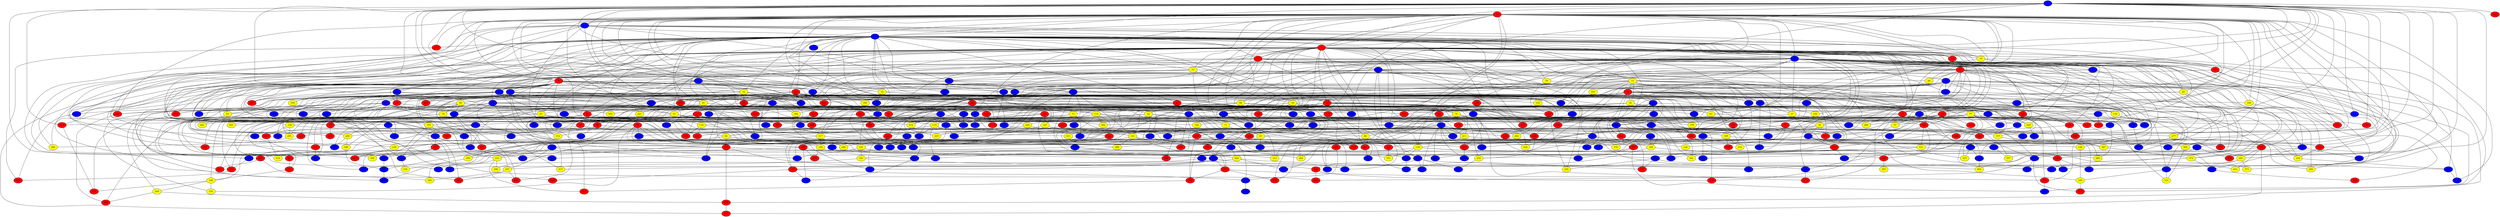 graph {
0 [style = filled fillcolor = blue];
1 [style = filled fillcolor = red];
2 [style = filled fillcolor = blue];
3 [style = filled fillcolor = blue];
4 [style = filled fillcolor = red];
5 [style = filled fillcolor = red];
6 [style = filled fillcolor = blue];
7 [style = filled fillcolor = red];
8 [style = filled fillcolor = red];
9 [style = filled fillcolor = blue];
10 [style = filled fillcolor = yellow];
11 [style = filled fillcolor = yellow];
12 [style = filled fillcolor = blue];
13 [style = filled fillcolor = blue];
14 [style = filled fillcolor = red];
15 [style = filled fillcolor = yellow];
16 [style = filled fillcolor = yellow];
17 [style = filled fillcolor = blue];
18 [style = filled fillcolor = red];
19 [style = filled fillcolor = red];
20 [style = filled fillcolor = red];
21 [style = filled fillcolor = red];
22 [style = filled fillcolor = yellow];
23 [style = filled fillcolor = blue];
24 [style = filled fillcolor = blue];
25 [style = filled fillcolor = blue];
26 [style = filled fillcolor = blue];
27 [style = filled fillcolor = red];
28 [style = filled fillcolor = yellow];
29 [style = filled fillcolor = yellow];
30 [style = filled fillcolor = blue];
31 [style = filled fillcolor = blue];
32 [style = filled fillcolor = yellow];
33 [style = filled fillcolor = blue];
34 [style = filled fillcolor = blue];
35 [style = filled fillcolor = yellow];
36 [style = filled fillcolor = yellow];
37 [style = filled fillcolor = yellow];
38 [style = filled fillcolor = blue];
39 [style = filled fillcolor = blue];
40 [style = filled fillcolor = blue];
41 [style = filled fillcolor = yellow];
42 [style = filled fillcolor = blue];
43 [style = filled fillcolor = blue];
44 [style = filled fillcolor = blue];
45 [style = filled fillcolor = yellow];
46 [style = filled fillcolor = blue];
47 [style = filled fillcolor = blue];
48 [style = filled fillcolor = red];
49 [style = filled fillcolor = blue];
50 [style = filled fillcolor = blue];
51 [style = filled fillcolor = yellow];
52 [style = filled fillcolor = yellow];
53 [style = filled fillcolor = blue];
54 [style = filled fillcolor = red];
55 [style = filled fillcolor = blue];
56 [style = filled fillcolor = blue];
57 [style = filled fillcolor = yellow];
58 [style = filled fillcolor = blue];
59 [style = filled fillcolor = red];
60 [style = filled fillcolor = red];
61 [style = filled fillcolor = yellow];
62 [style = filled fillcolor = red];
63 [style = filled fillcolor = yellow];
64 [style = filled fillcolor = yellow];
65 [style = filled fillcolor = blue];
66 [style = filled fillcolor = yellow];
67 [style = filled fillcolor = red];
68 [style = filled fillcolor = red];
69 [style = filled fillcolor = red];
70 [style = filled fillcolor = yellow];
71 [style = filled fillcolor = yellow];
72 [style = filled fillcolor = blue];
73 [style = filled fillcolor = yellow];
74 [style = filled fillcolor = red];
75 [style = filled fillcolor = red];
76 [style = filled fillcolor = red];
77 [style = filled fillcolor = yellow];
78 [style = filled fillcolor = yellow];
79 [style = filled fillcolor = yellow];
80 [style = filled fillcolor = red];
81 [style = filled fillcolor = blue];
82 [style = filled fillcolor = blue];
83 [style = filled fillcolor = yellow];
84 [style = filled fillcolor = blue];
85 [style = filled fillcolor = red];
86 [style = filled fillcolor = yellow];
87 [style = filled fillcolor = blue];
88 [style = filled fillcolor = blue];
89 [style = filled fillcolor = red];
90 [style = filled fillcolor = blue];
91 [style = filled fillcolor = red];
92 [style = filled fillcolor = red];
93 [style = filled fillcolor = yellow];
94 [style = filled fillcolor = blue];
95 [style = filled fillcolor = blue];
96 [style = filled fillcolor = blue];
97 [style = filled fillcolor = blue];
98 [style = filled fillcolor = blue];
99 [style = filled fillcolor = red];
100 [style = filled fillcolor = blue];
101 [style = filled fillcolor = blue];
102 [style = filled fillcolor = red];
103 [style = filled fillcolor = red];
104 [style = filled fillcolor = blue];
105 [style = filled fillcolor = blue];
106 [style = filled fillcolor = red];
107 [style = filled fillcolor = yellow];
108 [style = filled fillcolor = blue];
109 [style = filled fillcolor = blue];
110 [style = filled fillcolor = blue];
111 [style = filled fillcolor = blue];
112 [style = filled fillcolor = red];
113 [style = filled fillcolor = red];
114 [style = filled fillcolor = yellow];
115 [style = filled fillcolor = red];
116 [style = filled fillcolor = yellow];
117 [style = filled fillcolor = yellow];
118 [style = filled fillcolor = yellow];
119 [style = filled fillcolor = yellow];
120 [style = filled fillcolor = red];
121 [style = filled fillcolor = yellow];
122 [style = filled fillcolor = red];
123 [style = filled fillcolor = blue];
124 [style = filled fillcolor = blue];
125 [style = filled fillcolor = blue];
126 [style = filled fillcolor = yellow];
127 [style = filled fillcolor = blue];
128 [style = filled fillcolor = yellow];
129 [style = filled fillcolor = yellow];
130 [style = filled fillcolor = yellow];
131 [style = filled fillcolor = blue];
132 [style = filled fillcolor = blue];
133 [style = filled fillcolor = red];
134 [style = filled fillcolor = blue];
135 [style = filled fillcolor = blue];
136 [style = filled fillcolor = yellow];
137 [style = filled fillcolor = yellow];
138 [style = filled fillcolor = blue];
139 [style = filled fillcolor = red];
140 [style = filled fillcolor = blue];
141 [style = filled fillcolor = yellow];
142 [style = filled fillcolor = red];
143 [style = filled fillcolor = yellow];
144 [style = filled fillcolor = blue];
145 [style = filled fillcolor = red];
146 [style = filled fillcolor = blue];
147 [style = filled fillcolor = blue];
148 [style = filled fillcolor = red];
149 [style = filled fillcolor = red];
150 [style = filled fillcolor = red];
151 [style = filled fillcolor = red];
152 [style = filled fillcolor = red];
153 [style = filled fillcolor = red];
154 [style = filled fillcolor = blue];
155 [style = filled fillcolor = yellow];
156 [style = filled fillcolor = blue];
157 [style = filled fillcolor = red];
158 [style = filled fillcolor = yellow];
159 [style = filled fillcolor = red];
160 [style = filled fillcolor = blue];
161 [style = filled fillcolor = blue];
162 [style = filled fillcolor = blue];
163 [style = filled fillcolor = red];
164 [style = filled fillcolor = yellow];
165 [style = filled fillcolor = yellow];
166 [style = filled fillcolor = yellow];
167 [style = filled fillcolor = red];
168 [style = filled fillcolor = blue];
169 [style = filled fillcolor = yellow];
170 [style = filled fillcolor = blue];
171 [style = filled fillcolor = blue];
172 [style = filled fillcolor = blue];
173 [style = filled fillcolor = blue];
174 [style = filled fillcolor = blue];
175 [style = filled fillcolor = red];
176 [style = filled fillcolor = blue];
177 [style = filled fillcolor = blue];
178 [style = filled fillcolor = red];
179 [style = filled fillcolor = blue];
180 [style = filled fillcolor = red];
181 [style = filled fillcolor = red];
182 [style = filled fillcolor = blue];
183 [style = filled fillcolor = red];
184 [style = filled fillcolor = red];
185 [style = filled fillcolor = yellow];
186 [style = filled fillcolor = blue];
187 [style = filled fillcolor = blue];
188 [style = filled fillcolor = blue];
189 [style = filled fillcolor = red];
190 [style = filled fillcolor = blue];
191 [style = filled fillcolor = yellow];
192 [style = filled fillcolor = red];
193 [style = filled fillcolor = yellow];
194 [style = filled fillcolor = blue];
195 [style = filled fillcolor = blue];
196 [style = filled fillcolor = blue];
197 [style = filled fillcolor = yellow];
198 [style = filled fillcolor = red];
199 [style = filled fillcolor = blue];
200 [style = filled fillcolor = yellow];
201 [style = filled fillcolor = blue];
202 [style = filled fillcolor = blue];
203 [style = filled fillcolor = red];
204 [style = filled fillcolor = yellow];
205 [style = filled fillcolor = blue];
206 [style = filled fillcolor = red];
207 [style = filled fillcolor = yellow];
208 [style = filled fillcolor = red];
209 [style = filled fillcolor = blue];
210 [style = filled fillcolor = red];
211 [style = filled fillcolor = yellow];
212 [style = filled fillcolor = yellow];
213 [style = filled fillcolor = red];
214 [style = filled fillcolor = red];
215 [style = filled fillcolor = red];
216 [style = filled fillcolor = red];
217 [style = filled fillcolor = red];
218 [style = filled fillcolor = blue];
219 [style = filled fillcolor = blue];
220 [style = filled fillcolor = red];
221 [style = filled fillcolor = yellow];
222 [style = filled fillcolor = red];
223 [style = filled fillcolor = blue];
224 [style = filled fillcolor = blue];
225 [style = filled fillcolor = yellow];
226 [style = filled fillcolor = yellow];
227 [style = filled fillcolor = blue];
228 [style = filled fillcolor = red];
229 [style = filled fillcolor = red];
230 [style = filled fillcolor = red];
231 [style = filled fillcolor = blue];
232 [style = filled fillcolor = yellow];
233 [style = filled fillcolor = yellow];
234 [style = filled fillcolor = red];
235 [style = filled fillcolor = blue];
236 [style = filled fillcolor = blue];
237 [style = filled fillcolor = blue];
238 [style = filled fillcolor = yellow];
239 [style = filled fillcolor = yellow];
240 [style = filled fillcolor = red];
241 [style = filled fillcolor = yellow];
242 [style = filled fillcolor = yellow];
243 [style = filled fillcolor = red];
244 [style = filled fillcolor = blue];
245 [style = filled fillcolor = blue];
246 [style = filled fillcolor = red];
247 [style = filled fillcolor = blue];
248 [style = filled fillcolor = yellow];
249 [style = filled fillcolor = blue];
250 [style = filled fillcolor = blue];
251 [style = filled fillcolor = blue];
252 [style = filled fillcolor = red];
253 [style = filled fillcolor = yellow];
254 [style = filled fillcolor = red];
255 [style = filled fillcolor = blue];
256 [style = filled fillcolor = red];
257 [style = filled fillcolor = red];
258 [style = filled fillcolor = yellow];
259 [style = filled fillcolor = blue];
260 [style = filled fillcolor = red];
261 [style = filled fillcolor = blue];
262 [style = filled fillcolor = yellow];
263 [style = filled fillcolor = blue];
264 [style = filled fillcolor = yellow];
265 [style = filled fillcolor = red];
266 [style = filled fillcolor = yellow];
267 [style = filled fillcolor = red];
268 [style = filled fillcolor = blue];
269 [style = filled fillcolor = yellow];
270 [style = filled fillcolor = blue];
271 [style = filled fillcolor = blue];
272 [style = filled fillcolor = red];
273 [style = filled fillcolor = red];
274 [style = filled fillcolor = blue];
275 [style = filled fillcolor = red];
276 [style = filled fillcolor = blue];
277 [style = filled fillcolor = yellow];
278 [style = filled fillcolor = red];
279 [style = filled fillcolor = red];
280 [style = filled fillcolor = blue];
281 [style = filled fillcolor = blue];
282 [style = filled fillcolor = blue];
283 [style = filled fillcolor = red];
284 [style = filled fillcolor = blue];
285 [style = filled fillcolor = blue];
286 [style = filled fillcolor = blue];
287 [style = filled fillcolor = red];
288 [style = filled fillcolor = yellow];
289 [style = filled fillcolor = blue];
290 [style = filled fillcolor = yellow];
291 [style = filled fillcolor = red];
292 [style = filled fillcolor = blue];
293 [style = filled fillcolor = red];
294 [style = filled fillcolor = blue];
295 [style = filled fillcolor = yellow];
296 [style = filled fillcolor = blue];
297 [style = filled fillcolor = red];
298 [style = filled fillcolor = red];
299 [style = filled fillcolor = yellow];
300 [style = filled fillcolor = blue];
301 [style = filled fillcolor = yellow];
302 [style = filled fillcolor = red];
303 [style = filled fillcolor = blue];
304 [style = filled fillcolor = blue];
305 [style = filled fillcolor = yellow];
306 [style = filled fillcolor = blue];
307 [style = filled fillcolor = blue];
308 [style = filled fillcolor = yellow];
309 [style = filled fillcolor = blue];
310 [style = filled fillcolor = blue];
311 [style = filled fillcolor = red];
312 [style = filled fillcolor = blue];
313 [style = filled fillcolor = yellow];
314 [style = filled fillcolor = yellow];
315 [style = filled fillcolor = blue];
316 [style = filled fillcolor = blue];
317 [style = filled fillcolor = red];
318 [style = filled fillcolor = red];
319 [style = filled fillcolor = yellow];
320 [style = filled fillcolor = yellow];
321 [style = filled fillcolor = blue];
322 [style = filled fillcolor = red];
323 [style = filled fillcolor = red];
324 [style = filled fillcolor = blue];
325 [style = filled fillcolor = blue];
326 [style = filled fillcolor = yellow];
327 [style = filled fillcolor = red];
328 [style = filled fillcolor = red];
329 [style = filled fillcolor = yellow];
330 [style = filled fillcolor = yellow];
331 [style = filled fillcolor = red];
332 [style = filled fillcolor = yellow];
333 [style = filled fillcolor = yellow];
334 [style = filled fillcolor = red];
335 [style = filled fillcolor = red];
336 [style = filled fillcolor = blue];
337 [style = filled fillcolor = red];
338 [style = filled fillcolor = yellow];
339 [style = filled fillcolor = blue];
340 [style = filled fillcolor = yellow];
341 [style = filled fillcolor = red];
342 [style = filled fillcolor = yellow];
343 [style = filled fillcolor = red];
344 [style = filled fillcolor = red];
345 [style = filled fillcolor = red];
346 [style = filled fillcolor = red];
347 [style = filled fillcolor = red];
348 [style = filled fillcolor = yellow];
349 [style = filled fillcolor = blue];
350 [style = filled fillcolor = red];
351 [style = filled fillcolor = yellow];
352 [style = filled fillcolor = blue];
353 [style = filled fillcolor = blue];
354 [style = filled fillcolor = yellow];
355 [style = filled fillcolor = blue];
356 [style = filled fillcolor = blue];
357 [style = filled fillcolor = yellow];
358 [style = filled fillcolor = blue];
359 [style = filled fillcolor = yellow];
360 [style = filled fillcolor = blue];
361 [style = filled fillcolor = blue];
362 [style = filled fillcolor = blue];
363 [style = filled fillcolor = blue];
364 [style = filled fillcolor = yellow];
365 [style = filled fillcolor = red];
366 [style = filled fillcolor = blue];
367 [style = filled fillcolor = yellow];
368 [style = filled fillcolor = blue];
369 [style = filled fillcolor = red];
370 [style = filled fillcolor = red];
371 [style = filled fillcolor = blue];
372 [style = filled fillcolor = yellow];
373 [style = filled fillcolor = yellow];
374 [style = filled fillcolor = red];
375 [style = filled fillcolor = red];
376 [style = filled fillcolor = yellow];
377 [style = filled fillcolor = blue];
378 [style = filled fillcolor = red];
379 [style = filled fillcolor = blue];
380 [style = filled fillcolor = blue];
381 [style = filled fillcolor = blue];
382 [style = filled fillcolor = yellow];
383 [style = filled fillcolor = blue];
384 [style = filled fillcolor = red];
385 [style = filled fillcolor = blue];
386 [style = filled fillcolor = red];
387 [style = filled fillcolor = blue];
388 [style = filled fillcolor = blue];
389 [style = filled fillcolor = blue];
390 [style = filled fillcolor = blue];
391 [style = filled fillcolor = blue];
392 [style = filled fillcolor = yellow];
393 [style = filled fillcolor = red];
394 [style = filled fillcolor = yellow];
395 [style = filled fillcolor = blue];
396 [style = filled fillcolor = blue];
397 [style = filled fillcolor = blue];
398 [style = filled fillcolor = blue];
399 [style = filled fillcolor = blue];
400 [style = filled fillcolor = blue];
401 [style = filled fillcolor = yellow];
402 [style = filled fillcolor = yellow];
403 [style = filled fillcolor = blue];
404 [style = filled fillcolor = yellow];
405 [style = filled fillcolor = blue];
406 [style = filled fillcolor = red];
407 [style = filled fillcolor = blue];
408 [style = filled fillcolor = red];
409 [style = filled fillcolor = blue];
410 [style = filled fillcolor = red];
411 [style = filled fillcolor = yellow];
412 [style = filled fillcolor = blue];
413 [style = filled fillcolor = blue];
414 [style = filled fillcolor = yellow];
415 [style = filled fillcolor = red];
416 [style = filled fillcolor = yellow];
417 [style = filled fillcolor = yellow];
418 [style = filled fillcolor = blue];
419 [style = filled fillcolor = red];
420 [style = filled fillcolor = red];
421 [style = filled fillcolor = blue];
422 [style = filled fillcolor = red];
423 [style = filled fillcolor = blue];
424 [style = filled fillcolor = yellow];
0 -- 5;
0 -- 9;
0 -- 15;
0 -- 18;
0 -- 28;
0 -- 29;
0 -- 39;
0 -- 45;
0 -- 73;
0 -- 84;
0 -- 105;
0 -- 118;
0 -- 140;
0 -- 150;
0 -- 155;
0 -- 4;
0 -- 3;
0 -- 2;
0 -- 1;
0 -- 177;
0 -- 199;
0 -- 208;
0 -- 218;
0 -- 241;
0 -- 251;
0 -- 297;
0 -- 311;
0 -- 422;
1 -- 2;
1 -- 3;
1 -- 4;
1 -- 5;
1 -- 6;
1 -- 7;
1 -- 8;
1 -- 9;
1 -- 10;
1 -- 23;
1 -- 32;
1 -- 35;
1 -- 40;
1 -- 41;
1 -- 48;
1 -- 52;
1 -- 53;
1 -- 56;
1 -- 63;
1 -- 69;
1 -- 90;
1 -- 96;
1 -- 101;
1 -- 107;
1 -- 113;
1 -- 131;
1 -- 133;
1 -- 142;
1 -- 145;
1 -- 153;
1 -- 161;
1 -- 166;
1 -- 170;
1 -- 173;
1 -- 182;
1 -- 202;
1 -- 215;
1 -- 228;
1 -- 243;
1 -- 249;
1 -- 259;
1 -- 298;
1 -- 313;
1 -- 332;
1 -- 353;
1 -- 355;
1 -- 376;
1 -- 400;
2 -- 3;
2 -- 7;
2 -- 34;
2 -- 42;
2 -- 57;
2 -- 65;
2 -- 67;
2 -- 72;
2 -- 92;
2 -- 154;
2 -- 287;
2 -- 374;
2 -- 392;
2 -- 410;
3 -- 4;
3 -- 6;
3 -- 10;
3 -- 11;
3 -- 12;
3 -- 15;
3 -- 16;
3 -- 17;
3 -- 19;
3 -- 20;
3 -- 21;
3 -- 22;
3 -- 24;
3 -- 25;
3 -- 29;
3 -- 31;
3 -- 32;
3 -- 35;
3 -- 38;
3 -- 41;
3 -- 51;
3 -- 58;
3 -- 61;
3 -- 69;
3 -- 75;
3 -- 78;
3 -- 94;
3 -- 100;
3 -- 117;
3 -- 125;
3 -- 178;
3 -- 187;
3 -- 195;
3 -- 200;
3 -- 203;
3 -- 213;
3 -- 215;
3 -- 224;
3 -- 250;
3 -- 263;
3 -- 280;
3 -- 302;
3 -- 304;
3 -- 317;
3 -- 329;
3 -- 350;
3 -- 355;
3 -- 372;
3 -- 405;
3 -- 419;
4 -- 5;
4 -- 6;
4 -- 7;
4 -- 9;
4 -- 10;
4 -- 11;
4 -- 12;
4 -- 19;
4 -- 20;
4 -- 26;
4 -- 29;
4 -- 35;
4 -- 47;
4 -- 53;
4 -- 62;
4 -- 66;
4 -- 69;
4 -- 74;
4 -- 75;
4 -- 77;
4 -- 92;
4 -- 101;
4 -- 108;
4 -- 112;
4 -- 132;
4 -- 137;
4 -- 149;
4 -- 152;
4 -- 163;
4 -- 192;
4 -- 224;
4 -- 235;
4 -- 239;
4 -- 282;
4 -- 283;
4 -- 289;
4 -- 292;
4 -- 300;
4 -- 328;
4 -- 331;
4 -- 335;
4 -- 347;
4 -- 352;
4 -- 367;
4 -- 370;
4 -- 371;
4 -- 393;
4 -- 413;
5 -- 12;
5 -- 20;
5 -- 26;
5 -- 31;
5 -- 32;
5 -- 33;
5 -- 38;
5 -- 46;
5 -- 94;
5 -- 95;
5 -- 114;
5 -- 124;
5 -- 129;
5 -- 146;
5 -- 167;
5 -- 186;
5 -- 193;
5 -- 276;
5 -- 286;
5 -- 296;
5 -- 354;
5 -- 364;
6 -- 8;
6 -- 11;
6 -- 18;
6 -- 25;
6 -- 27;
6 -- 36;
6 -- 37;
6 -- 50;
6 -- 59;
6 -- 60;
6 -- 66;
6 -- 68;
6 -- 74;
6 -- 78;
6 -- 99;
6 -- 100;
6 -- 110;
6 -- 121;
6 -- 141;
6 -- 142;
6 -- 148;
6 -- 151;
6 -- 161;
6 -- 172;
6 -- 236;
6 -- 253;
6 -- 263;
6 -- 291;
6 -- 294;
6 -- 312;
6 -- 339;
6 -- 342;
6 -- 373;
6 -- 377;
6 -- 397;
6 -- 404;
7 -- 8;
7 -- 13;
7 -- 17;
7 -- 23;
7 -- 25;
7 -- 37;
7 -- 46;
7 -- 82;
7 -- 162;
7 -- 193;
7 -- 218;
7 -- 224;
7 -- 225;
7 -- 268;
8 -- 13;
8 -- 27;
8 -- 28;
8 -- 39;
8 -- 83;
8 -- 90;
8 -- 110;
8 -- 127;
8 -- 130;
8 -- 158;
8 -- 166;
8 -- 183;
8 -- 204;
8 -- 260;
8 -- 275;
8 -- 277;
8 -- 336;
8 -- 392;
8 -- 408;
9 -- 17;
9 -- 31;
9 -- 95;
9 -- 154;
9 -- 156;
9 -- 265;
9 -- 268;
9 -- 349;
9 -- 371;
10 -- 16;
10 -- 28;
10 -- 42;
10 -- 62;
10 -- 71;
10 -- 81;
10 -- 195;
11 -- 14;
11 -- 15;
11 -- 18;
11 -- 30;
11 -- 36;
11 -- 102;
11 -- 136;
11 -- 203;
11 -- 212;
11 -- 318;
11 -- 340;
11 -- 366;
11 -- 395;
11 -- 402;
11 -- 411;
12 -- 66;
12 -- 106;
12 -- 133;
12 -- 147;
12 -- 314;
13 -- 14;
13 -- 23;
13 -- 77;
13 -- 84;
13 -- 97;
13 -- 110;
13 -- 124;
13 -- 143;
13 -- 149;
13 -- 167;
13 -- 184;
13 -- 209;
13 -- 246;
13 -- 339;
14 -- 16;
14 -- 19;
14 -- 22;
14 -- 30;
14 -- 33;
14 -- 36;
14 -- 45;
14 -- 49;
14 -- 64;
14 -- 65;
14 -- 80;
14 -- 99;
14 -- 102;
14 -- 105;
14 -- 108;
14 -- 125;
14 -- 151;
14 -- 166;
14 -- 187;
14 -- 196;
14 -- 220;
14 -- 242;
14 -- 278;
14 -- 290;
14 -- 319;
14 -- 412;
15 -- 165;
15 -- 175;
15 -- 185;
15 -- 380;
16 -- 72;
16 -- 130;
16 -- 134;
16 -- 175;
16 -- 217;
16 -- 241;
16 -- 244;
16 -- 359;
16 -- 369;
16 -- 389;
16 -- 411;
17 -- 21;
17 -- 44;
17 -- 81;
17 -- 83;
17 -- 87;
17 -- 157;
17 -- 183;
17 -- 189;
17 -- 233;
17 -- 243;
17 -- 257;
17 -- 286;
17 -- 330;
17 -- 374;
17 -- 385;
18 -- 57;
18 -- 67;
18 -- 273;
18 -- 279;
18 -- 343;
18 -- 377;
19 -- 22;
19 -- 40;
19 -- 49;
19 -- 50;
19 -- 54;
19 -- 63;
19 -- 70;
19 -- 76;
19 -- 80;
19 -- 86;
19 -- 132;
19 -- 170;
19 -- 204;
19 -- 219;
19 -- 279;
19 -- 301;
19 -- 313;
19 -- 375;
19 -- 382;
19 -- 384;
19 -- 406;
19 -- 414;
19 -- 424;
20 -- 21;
20 -- 24;
20 -- 43;
20 -- 48;
20 -- 59;
20 -- 98;
20 -- 106;
20 -- 107;
20 -- 178;
20 -- 185;
20 -- 189;
20 -- 196;
20 -- 197;
20 -- 211;
20 -- 309;
20 -- 380;
20 -- 394;
20 -- 419;
21 -- 61;
21 -- 64;
21 -- 81;
21 -- 113;
21 -- 132;
21 -- 218;
21 -- 316;
21 -- 349;
22 -- 34;
22 -- 39;
22 -- 86;
22 -- 156;
22 -- 168;
22 -- 199;
22 -- 298;
22 -- 309;
23 -- 24;
23 -- 52;
23 -- 87;
23 -- 117;
23 -- 285;
23 -- 364;
23 -- 400;
24 -- 27;
24 -- 85;
24 -- 114;
24 -- 138;
24 -- 202;
24 -- 263;
24 -- 271;
24 -- 295;
24 -- 396;
24 -- 397;
25 -- 42;
25 -- 47;
25 -- 51;
25 -- 78;
25 -- 103;
25 -- 116;
25 -- 118;
25 -- 123;
25 -- 152;
25 -- 231;
25 -- 240;
25 -- 317;
25 -- 326;
26 -- 56;
26 -- 87;
26 -- 88;
26 -- 89;
26 -- 91;
26 -- 94;
26 -- 104;
26 -- 130;
26 -- 135;
26 -- 173;
26 -- 239;
26 -- 242;
26 -- 245;
26 -- 248;
26 -- 257;
26 -- 261;
26 -- 296;
26 -- 314;
26 -- 334;
26 -- 354;
26 -- 401;
27 -- 255;
27 -- 357;
27 -- 370;
27 -- 390;
27 -- 415;
29 -- 30;
29 -- 269;
29 -- 344;
29 -- 372;
30 -- 37;
30 -- 49;
30 -- 85;
30 -- 131;
30 -- 158;
30 -- 175;
30 -- 227;
30 -- 289;
31 -- 115;
31 -- 376;
32 -- 41;
32 -- 43;
32 -- 45;
32 -- 68;
32 -- 76;
32 -- 90;
32 -- 112;
32 -- 155;
32 -- 217;
32 -- 240;
32 -- 265;
33 -- 77;
33 -- 88;
33 -- 98;
33 -- 301;
33 -- 327;
33 -- 332;
33 -- 383;
34 -- 135;
35 -- 92;
35 -- 114;
35 -- 310;
36 -- 104;
36 -- 113;
36 -- 145;
36 -- 160;
36 -- 321;
36 -- 407;
37 -- 58;
37 -- 190;
37 -- 239;
38 -- 59;
38 -- 134;
38 -- 167;
38 -- 293;
38 -- 359;
39 -- 106;
39 -- 266;
40 -- 71;
40 -- 285;
40 -- 318;
41 -- 102;
41 -- 115;
41 -- 134;
41 -- 136;
41 -- 221;
41 -- 309;
41 -- 344;
42 -- 46;
42 -- 68;
42 -- 105;
42 -- 280;
42 -- 326;
43 -- 47;
43 -- 60;
43 -- 61;
43 -- 62;
43 -- 70;
43 -- 83;
43 -- 96;
43 -- 190;
43 -- 238;
43 -- 358;
43 -- 374;
43 -- 396;
44 -- 71;
44 -- 100;
44 -- 119;
44 -- 233;
44 -- 335;
44 -- 414;
45 -- 51;
45 -- 79;
45 -- 84;
45 -- 95;
45 -- 120;
45 -- 196;
45 -- 229;
45 -- 278;
45 -- 290;
45 -- 296;
45 -- 331;
46 -- 48;
46 -- 53;
46 -- 127;
46 -- 143;
46 -- 182;
46 -- 214;
46 -- 264;
46 -- 265;
46 -- 269;
46 -- 352;
46 -- 407;
47 -- 415;
48 -- 63;
48 -- 85;
48 -- 88;
48 -- 122;
48 -- 162;
48 -- 188;
48 -- 194;
48 -- 213;
48 -- 222;
48 -- 229;
48 -- 232;
48 -- 349;
50 -- 52;
50 -- 57;
50 -- 237;
50 -- 258;
50 -- 333;
51 -- 54;
51 -- 67;
51 -- 234;
51 -- 293;
51 -- 342;
51 -- 351;
51 -- 403;
51 -- 414;
52 -- 58;
52 -- 176;
52 -- 177;
52 -- 277;
52 -- 322;
52 -- 366;
53 -- 141;
53 -- 176;
53 -- 270;
53 -- 387;
54 -- 55;
54 -- 64;
54 -- 139;
54 -- 169;
56 -- 65;
56 -- 86;
56 -- 93;
56 -- 164;
56 -- 171;
56 -- 201;
56 -- 211;
56 -- 223;
56 -- 322;
56 -- 324;
56 -- 336;
56 -- 381;
56 -- 409;
56 -- 412;
57 -- 316;
58 -- 103;
58 -- 118;
58 -- 121;
58 -- 124;
58 -- 140;
58 -- 203;
58 -- 223;
58 -- 234;
58 -- 336;
58 -- 341;
58 -- 346;
59 -- 97;
59 -- 111;
59 -- 284;
59 -- 291;
60 -- 89;
60 -- 129;
60 -- 201;
60 -- 206;
60 -- 226;
60 -- 229;
60 -- 330;
61 -- 219;
61 -- 242;
61 -- 387;
62 -- 108;
62 -- 195;
62 -- 204;
62 -- 249;
62 -- 274;
62 -- 281;
62 -- 401;
62 -- 417;
63 -- 306;
63 -- 398;
64 -- 89;
64 -- 141;
64 -- 150;
64 -- 160;
64 -- 192;
64 -- 238;
65 -- 109;
65 -- 126;
65 -- 159;
65 -- 205;
66 -- 70;
66 -- 73;
66 -- 109;
66 -- 120;
66 -- 128;
66 -- 410;
67 -- 147;
67 -- 249;
67 -- 290;
67 -- 411;
68 -- 79;
68 -- 80;
68 -- 91;
68 -- 119;
69 -- 363;
70 -- 205;
70 -- 223;
70 -- 262;
71 -- 93;
72 -- 75;
72 -- 136;
72 -- 275;
72 -- 337;
72 -- 339;
73 -- 93;
73 -- 125;
73 -- 171;
73 -- 214;
73 -- 256;
74 -- 126;
74 -- 137;
74 -- 159;
74 -- 261;
75 -- 111;
75 -- 415;
76 -- 107;
76 -- 119;
76 -- 264;
76 -- 292;
76 -- 308;
76 -- 323;
76 -- 366;
77 -- 82;
77 -- 142;
77 -- 147;
77 -- 177;
77 -- 200;
77 -- 209;
77 -- 230;
77 -- 250;
77 -- 260;
77 -- 297;
77 -- 369;
77 -- 377;
78 -- 160;
78 -- 291;
79 -- 169;
79 -- 260;
80 -- 161;
80 -- 211;
81 -- 214;
81 -- 270;
81 -- 322;
82 -- 413;
83 -- 388;
84 -- 353;
85 -- 97;
85 -- 135;
85 -- 148;
86 -- 341;
87 -- 99;
87 -- 116;
87 -- 163;
87 -- 212;
87 -- 295;
87 -- 364;
87 -- 365;
87 -- 384;
88 -- 176;
88 -- 181;
88 -- 234;
89 -- 91;
89 -- 109;
89 -- 174;
89 -- 180;
89 -- 252;
90 -- 127;
91 -- 122;
92 -- 171;
92 -- 246;
92 -- 252;
93 -- 146;
93 -- 303;
93 -- 367;
94 -- 186;
94 -- 418;
95 -- 190;
95 -- 281;
95 -- 406;
96 -- 360;
96 -- 376;
97 -- 111;
97 -- 341;
97 -- 421;
98 -- 328;
99 -- 101;
99 -- 112;
99 -- 181;
100 -- 137;
100 -- 146;
100 -- 149;
100 -- 385;
100 -- 402;
101 -- 154;
101 -- 163;
101 -- 245;
101 -- 381;
102 -- 121;
102 -- 172;
102 -- 227;
102 -- 315;
102 -- 363;
103 -- 247;
103 -- 315;
104 -- 300;
104 -- 323;
105 -- 417;
106 -- 128;
106 -- 138;
106 -- 139;
106 -- 184;
106 -- 238;
106 -- 320;
107 -- 363;
107 -- 388;
108 -- 144;
108 -- 314;
108 -- 328;
109 -- 180;
109 -- 327;
109 -- 391;
109 -- 409;
110 -- 138;
110 -- 150;
110 -- 178;
110 -- 299;
111 -- 139;
111 -- 219;
111 -- 281;
112 -- 266;
112 -- 298;
112 -- 303;
113 -- 131;
113 -- 200;
114 -- 123;
114 -- 156;
114 -- 186;
114 -- 236;
114 -- 247;
114 -- 382;
114 -- 421;
115 -- 116;
115 -- 153;
115 -- 164;
115 -- 168;
115 -- 192;
115 -- 193;
115 -- 300;
115 -- 368;
115 -- 384;
116 -- 117;
116 -- 153;
116 -- 335;
117 -- 129;
117 -- 269;
117 -- 379;
118 -- 123;
118 -- 145;
118 -- 174;
118 -- 312;
118 -- 351;
119 -- 143;
119 -- 179;
119 -- 188;
119 -- 325;
119 -- 355;
120 -- 133;
121 -- 232;
121 -- 266;
121 -- 301;
121 -- 373;
122 -- 169;
123 -- 418;
124 -- 294;
124 -- 304;
124 -- 398;
125 -- 157;
125 -- 226;
125 -- 235;
127 -- 317;
128 -- 320;
129 -- 272;
129 -- 369;
130 -- 237;
131 -- 165;
131 -- 396;
132 -- 189;
132 -- 191;
132 -- 210;
132 -- 244;
132 -- 423;
134 -- 213;
134 -- 270;
134 -- 306;
134 -- 367;
136 -- 157;
136 -- 273;
136 -- 295;
137 -- 299;
138 -- 162;
138 -- 207;
138 -- 233;
139 -- 208;
139 -- 235;
139 -- 403;
140 -- 245;
140 -- 246;
141 -- 172;
141 -- 191;
141 -- 271;
143 -- 206;
143 -- 267;
143 -- 288;
143 -- 332;
143 -- 400;
144 -- 159;
144 -- 164;
145 -- 251;
145 -- 413;
147 -- 210;
147 -- 236;
149 -- 232;
151 -- 188;
151 -- 307;
151 -- 311;
151 -- 348;
151 -- 382;
152 -- 181;
152 -- 230;
152 -- 316;
152 -- 345;
154 -- 207;
155 -- 216;
156 -- 165;
156 -- 222;
156 -- 271;
156 -- 407;
157 -- 416;
159 -- 174;
159 -- 205;
159 -- 282;
161 -- 247;
161 -- 276;
163 -- 168;
163 -- 226;
163 -- 283;
164 -- 220;
164 -- 418;
165 -- 170;
165 -- 212;
165 -- 378;
166 -- 294;
167 -- 284;
168 -- 262;
168 -- 264;
169 -- 248;
169 -- 330;
169 -- 334;
170 -- 197;
170 -- 227;
171 -- 208;
171 -- 321;
172 -- 253;
172 -- 326;
172 -- 327;
173 -- 273;
173 -- 324;
174 -- 250;
174 -- 403;
175 -- 179;
176 -- 198;
176 -- 288;
176 -- 289;
178 -- 243;
178 -- 346;
180 -- 279;
180 -- 302;
181 -- 197;
181 -- 237;
182 -- 184;
182 -- 424;
183 -- 259;
183 -- 375;
184 -- 241;
184 -- 253;
184 -- 287;
184 -- 347;
187 -- 378;
190 -- 228;
190 -- 231;
190 -- 394;
191 -- 207;
191 -- 259;
192 -- 360;
193 -- 287;
193 -- 350;
193 -- 368;
194 -- 199;
195 -- 262;
195 -- 319;
196 -- 254;
199 -- 230;
201 -- 257;
202 -- 210;
203 -- 319;
204 -- 337;
204 -- 350;
206 -- 272;
206 -- 307;
206 -- 358;
206 -- 361;
206 -- 394;
207 -- 240;
207 -- 329;
207 -- 406;
208 -- 293;
208 -- 420;
209 -- 228;
211 -- 307;
211 -- 404;
213 -- 356;
214 -- 216;
214 -- 225;
215 -- 386;
216 -- 424;
217 -- 258;
217 -- 303;
219 -- 313;
220 -- 305;
222 -- 256;
224 -- 277;
224 -- 311;
224 -- 357;
227 -- 404;
229 -- 331;
230 -- 274;
230 -- 321;
230 -- 345;
230 -- 362;
230 -- 385;
231 -- 251;
231 -- 268;
231 -- 312;
231 -- 337;
232 -- 391;
233 -- 261;
233 -- 308;
233 -- 365;
235 -- 338;
236 -- 258;
236 -- 267;
236 -- 324;
237 -- 302;
237 -- 310;
237 -- 393;
238 -- 276;
239 -- 255;
241 -- 285;
241 -- 306;
241 -- 373;
243 -- 254;
245 -- 256;
245 -- 267;
245 -- 286;
245 -- 371;
245 -- 389;
248 -- 252;
248 -- 254;
249 -- 360;
250 -- 275;
252 -- 347;
256 -- 361;
256 -- 362;
256 -- 420;
258 -- 338;
260 -- 288;
263 -- 386;
264 -- 310;
264 -- 383;
264 -- 417;
267 -- 278;
267 -- 345;
267 -- 375;
269 -- 333;
276 -- 323;
277 -- 356;
278 -- 282;
281 -- 395;
281 -- 416;
283 -- 423;
285 -- 320;
285 -- 333;
288 -- 325;
290 -- 348;
290 -- 397;
294 -- 299;
295 -- 392;
300 -- 389;
307 -- 361;
311 -- 334;
319 -- 352;
320 -- 393;
322 -- 329;
323 -- 386;
336 -- 357;
337 -- 412;
339 -- 356;
341 -- 351;
344 -- 381;
345 -- 365;
346 -- 362;
348 -- 379;
349 -- 370;
352 -- 353;
358 -- 379;
362 -- 399;
367 -- 372;
372 -- 390;
372 -- 398;
374 -- 416;
379 -- 388;
398 -- 408;
}
